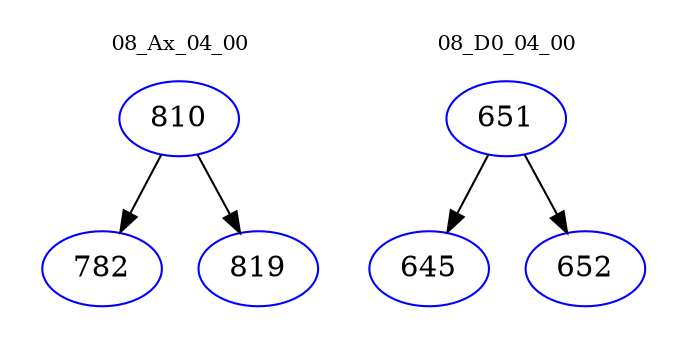 digraph{
subgraph cluster_0 {
color = white
label = "08_Ax_04_00";
fontsize=10;
T0_810 [label="810", color="blue"]
T0_810 -> T0_782 [color="black"]
T0_782 [label="782", color="blue"]
T0_810 -> T0_819 [color="black"]
T0_819 [label="819", color="blue"]
}
subgraph cluster_1 {
color = white
label = "08_D0_04_00";
fontsize=10;
T1_651 [label="651", color="blue"]
T1_651 -> T1_645 [color="black"]
T1_645 [label="645", color="blue"]
T1_651 -> T1_652 [color="black"]
T1_652 [label="652", color="blue"]
}
}
